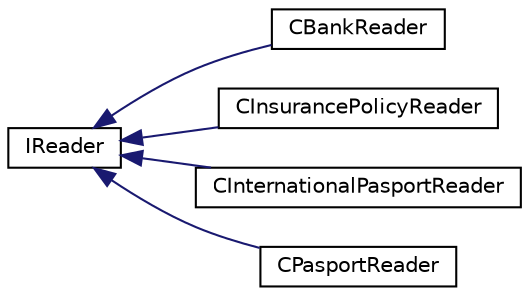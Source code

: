 digraph "Graphical Class Hierarchy"
{
  edge [fontname="Helvetica",fontsize="10",labelfontname="Helvetica",labelfontsize="10"];
  node [fontname="Helvetica",fontsize="10",shape=record];
  rankdir="LR";
  Node1 [label="IReader",height=0.2,width=0.4,color="black", fillcolor="white", style="filled",URL="$classIReader.html",tooltip="интерфейс считывающего устройства "];
  Node1 -> Node2 [dir="back",color="midnightblue",fontsize="10",style="solid",fontname="Helvetica"];
  Node2 [label="CBankReader",height=0.2,width=0.4,color="black", fillcolor="white", style="filled",URL="$classCBankReader.html",tooltip="Считывающее устройство для банкосвкой карты "];
  Node1 -> Node3 [dir="back",color="midnightblue",fontsize="10",style="solid",fontname="Helvetica"];
  Node3 [label="CInsurancePolicyReader",height=0.2,width=0.4,color="black", fillcolor="white", style="filled",URL="$classCInsurancePolicyReader.html",tooltip="Декорирование страхового полиса "];
  Node1 -> Node4 [dir="back",color="midnightblue",fontsize="10",style="solid",fontname="Helvetica"];
  Node4 [label="CInternationalPasportReader",height=0.2,width=0.4,color="black", fillcolor="white", style="filled",URL="$classCInternationalPasportReader.html",tooltip="Считывающее устройство для загран паспорта "];
  Node1 -> Node5 [dir="back",color="midnightblue",fontsize="10",style="solid",fontname="Helvetica"];
  Node5 [label="CPasportReader",height=0.2,width=0.4,color="black", fillcolor="white", style="filled",URL="$classCPasportReader.html",tooltip="Считывающее устройство для паспорта "];
}

